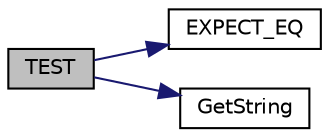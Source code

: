 digraph "TEST"
{
 // INTERACTIVE_SVG=YES
  edge [fontname="Helvetica",fontsize="10",labelfontname="Helvetica",labelfontsize="10"];
  node [fontname="Helvetica",fontsize="10",shape=record];
  rankdir="LR";
  Node105 [label="TEST",height=0.2,width=0.4,color="black", fillcolor="grey75", style="filled", fontcolor="black"];
  Node105 -> Node106 [color="midnightblue",fontsize="10",style="solid",fontname="Helvetica"];
  Node106 [label="EXPECT_EQ",height=0.2,width=0.4,color="black", fillcolor="white", style="filled",URL="$d6/def/_test_json_8cpp.html#a82745227e2f0a8edbb4ae630d88a8e86"];
  Node105 -> Node107 [color="midnightblue",fontsize="10",style="solid",fontname="Helvetica"];
  Node107 [label="GetString",height=0.2,width=0.4,color="black", fillcolor="white", style="filled",URL="$d6/def/_test_json_8cpp.html#ae0cdbaedbc09ba1c9050131c36a79ce9"];
}
